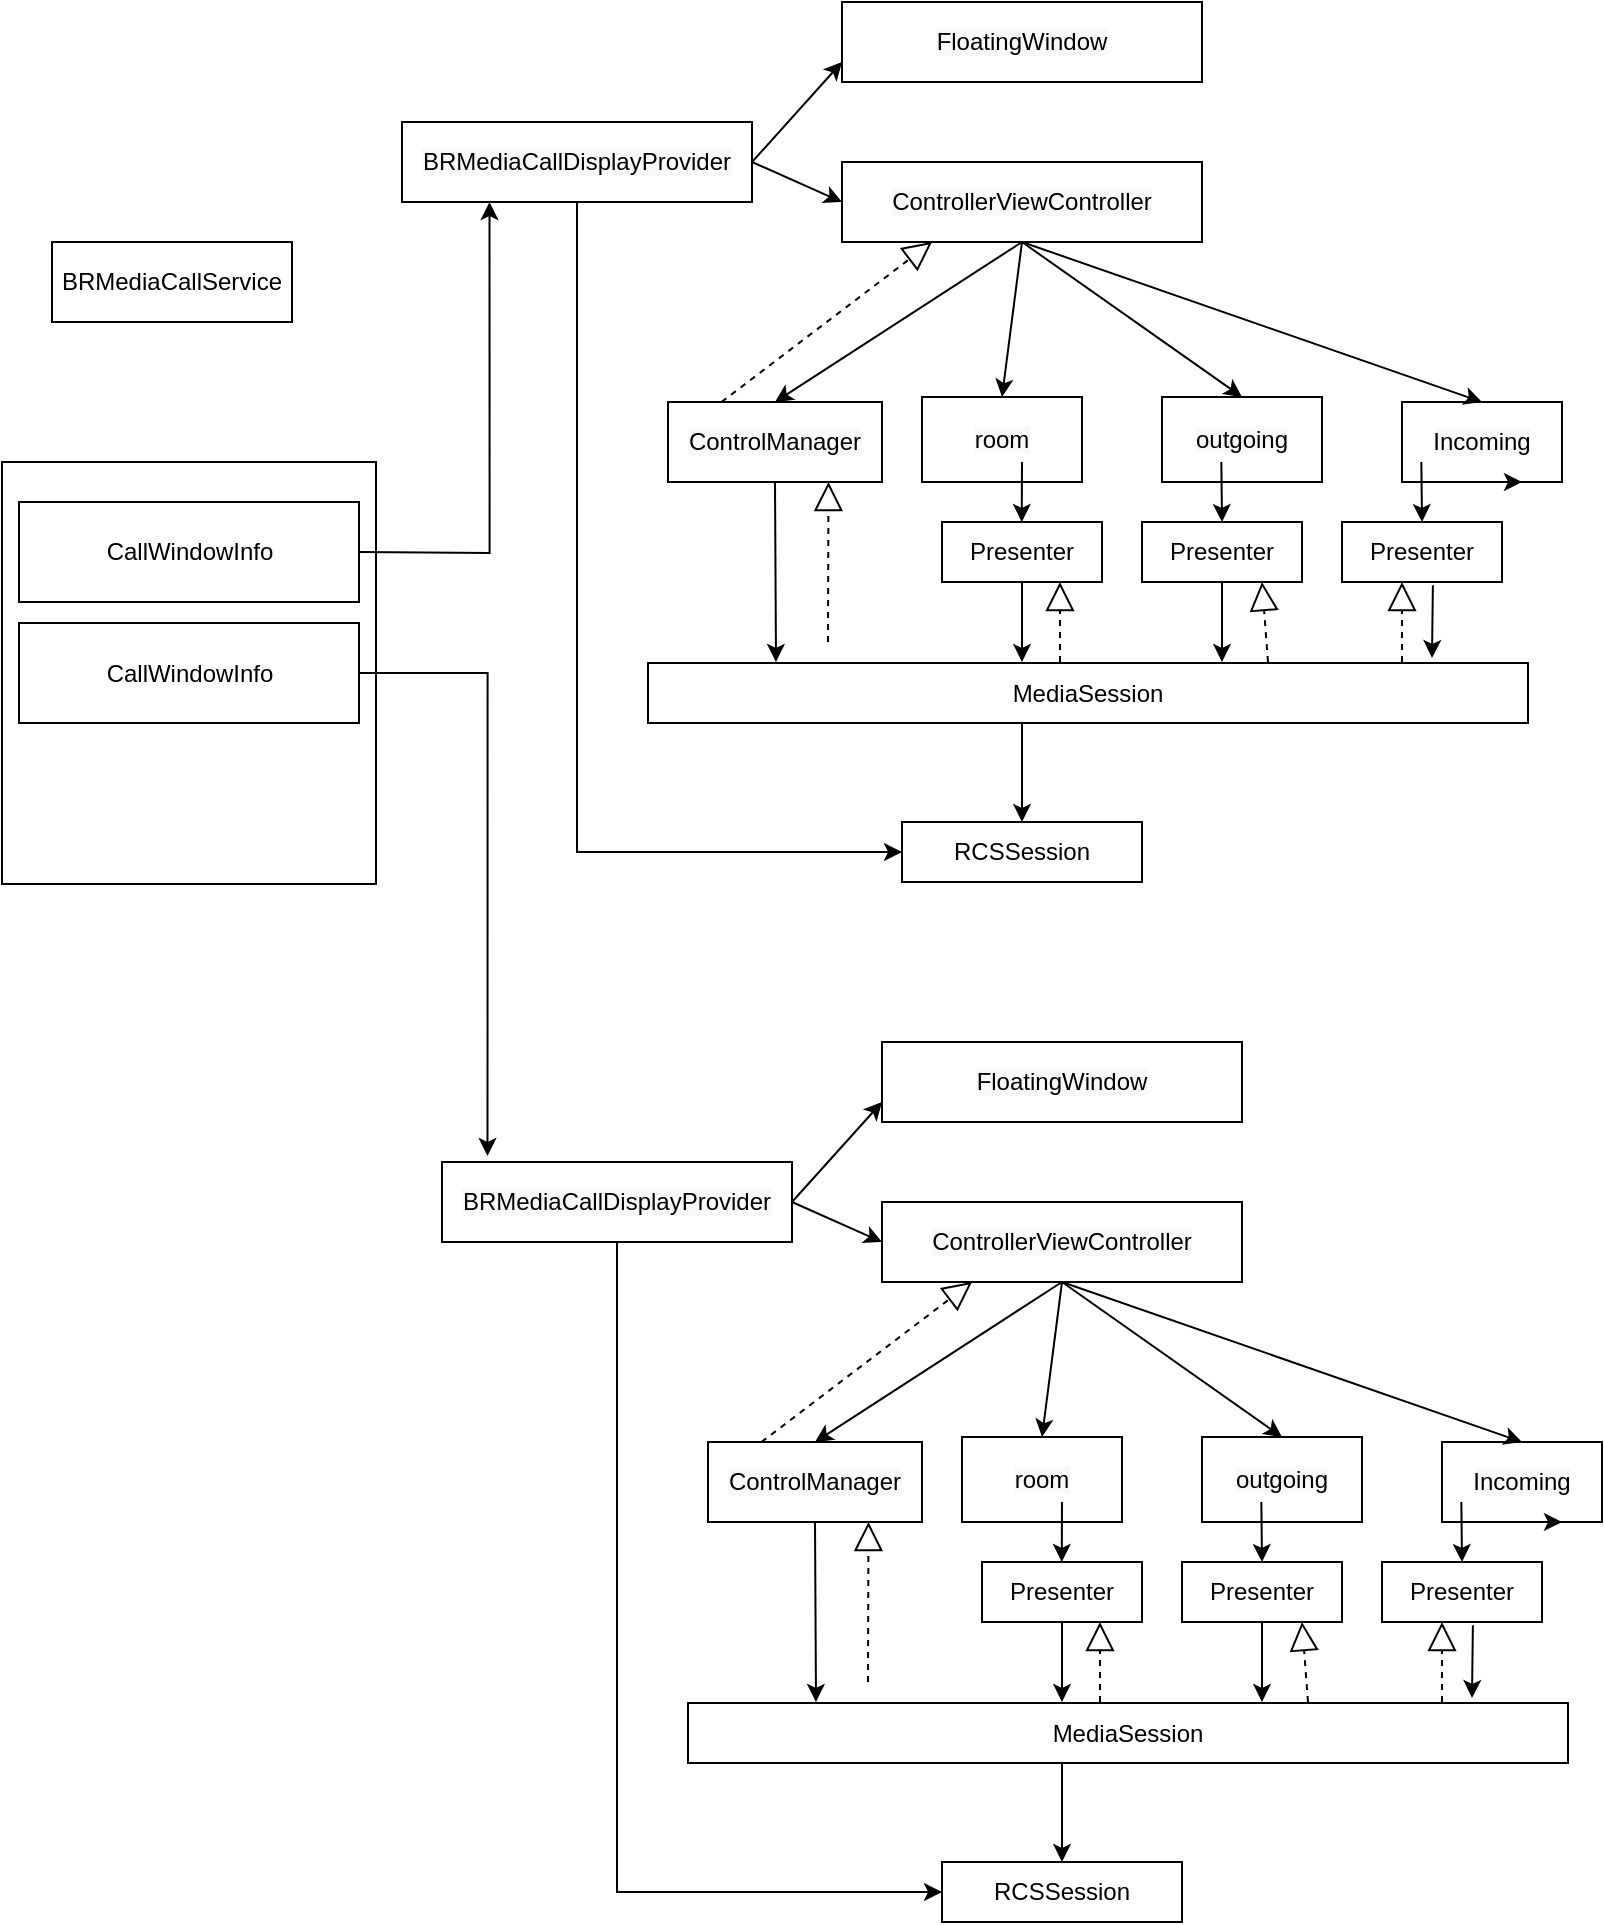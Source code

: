 <mxfile version="16.2.4" type="github">
  <diagram id="acTN-JfKOtrDDLTQ5gmf" name="第 1 页">
    <mxGraphModel dx="1380" dy="594" grid="1" gridSize="10" guides="1" tooltips="1" connect="1" arrows="1" fold="1" page="1" pageScale="1" pageWidth="827" pageHeight="1169" math="0" shadow="0">
      <root>
        <mxCell id="0" />
        <mxCell id="1" parent="0" />
        <mxCell id="Y4kB_IvztM1Yx5xasDbs-2" value="BRMediaCallService" style="rounded=0;whiteSpace=wrap;html=1;" parent="1" vertex="1">
          <mxGeometry x="32" y="220" width="120" height="40" as="geometry" />
        </mxCell>
        <mxCell id="i35a-79PpYzdMgZfZS3p-2" style="edgeStyle=orthogonalEdgeStyle;rounded=0;orthogonalLoop=1;jettySize=auto;html=1;exitX=0.5;exitY=1;exitDx=0;exitDy=0;entryX=0;entryY=0.5;entryDx=0;entryDy=0;" parent="1" source="Y4kB_IvztM1Yx5xasDbs-4" target="Y4kB_IvztM1Yx5xasDbs-33" edge="1">
          <mxGeometry relative="1" as="geometry" />
        </mxCell>
        <mxCell id="Y4kB_IvztM1Yx5xasDbs-4" value="&lt;span style=&quot;color: rgb(0 , 0 , 0) ; font-family: &amp;#34;helvetica&amp;#34; ; font-size: 12px ; font-style: normal ; font-weight: 400 ; letter-spacing: normal ; text-align: center ; text-indent: 0px ; text-transform: none ; word-spacing: 0px ; background-color: rgb(248 , 249 , 250) ; display: inline ; float: none&quot;&gt;BRMediaCallDisplayProvider&lt;br&gt;&lt;/span&gt;" style="rounded=0;whiteSpace=wrap;html=1;" parent="1" vertex="1">
          <mxGeometry x="207" y="160" width="175" height="40" as="geometry" />
        </mxCell>
        <mxCell id="Y4kB_IvztM1Yx5xasDbs-5" value="&lt;span style=&quot;color: rgb(0 , 0 , 0) ; font-family: &amp;#34;helvetica&amp;#34; ; font-size: 12px ; font-style: normal ; font-weight: 400 ; letter-spacing: normal ; text-align: center ; text-indent: 0px ; text-transform: none ; word-spacing: 0px ; background-color: rgb(248 , 249 , 250) ; display: inline ; float: none&quot;&gt;FloatingWindow&lt;br&gt;&lt;/span&gt;" style="rounded=0;whiteSpace=wrap;html=1;" parent="1" vertex="1">
          <mxGeometry x="427" y="100" width="180" height="40" as="geometry" />
        </mxCell>
        <mxCell id="Y4kB_IvztM1Yx5xasDbs-6" value="&lt;span style=&quot;color: rgb(0 , 0 , 0) ; font-family: &amp;#34;helvetica&amp;#34; ; font-size: 12px ; font-style: normal ; font-weight: 400 ; letter-spacing: normal ; text-align: center ; text-indent: 0px ; text-transform: none ; word-spacing: 0px ; background-color: rgb(248 , 249 , 250) ; display: inline ; float: none&quot;&gt;ControllerViewController&lt;br&gt;&lt;/span&gt;" style="rounded=0;whiteSpace=wrap;html=1;" parent="1" vertex="1">
          <mxGeometry x="427" y="180" width="180" height="40" as="geometry" />
        </mxCell>
        <mxCell id="Y4kB_IvztM1Yx5xasDbs-8" value="" style="endArrow=classic;html=1;rounded=0;entryX=0;entryY=0.75;entryDx=0;entryDy=0;exitX=1;exitY=0.5;exitDx=0;exitDy=0;" parent="1" source="Y4kB_IvztM1Yx5xasDbs-4" target="Y4kB_IvztM1Yx5xasDbs-5" edge="1">
          <mxGeometry width="50" height="50" relative="1" as="geometry">
            <mxPoint x="487" y="440" as="sourcePoint" />
            <mxPoint x="537" y="390" as="targetPoint" />
          </mxGeometry>
        </mxCell>
        <mxCell id="Y4kB_IvztM1Yx5xasDbs-11" value="" style="endArrow=classic;html=1;rounded=0;entryX=0;entryY=0.5;entryDx=0;entryDy=0;exitX=1;exitY=0.5;exitDx=0;exitDy=0;" parent="1" source="Y4kB_IvztM1Yx5xasDbs-4" target="Y4kB_IvztM1Yx5xasDbs-6" edge="1">
          <mxGeometry width="50" height="50" relative="1" as="geometry">
            <mxPoint x="267" y="340" as="sourcePoint" />
            <mxPoint x="347" y="300" as="targetPoint" />
          </mxGeometry>
        </mxCell>
        <mxCell id="Y4kB_IvztM1Yx5xasDbs-14" value="&lt;span style=&quot;color: rgb(0 , 0 , 0) ; font-family: &amp;#34;helvetica&amp;#34; ; font-size: 12px ; font-style: normal ; font-weight: 400 ; letter-spacing: normal ; text-align: center ; text-indent: 0px ; text-transform: none ; word-spacing: 0px ; background-color: rgb(248 , 249 , 250) ; display: inline ; float: none&quot;&gt;Incoming&lt;br&gt;&lt;/span&gt;" style="rounded=0;whiteSpace=wrap;html=1;" parent="1" vertex="1">
          <mxGeometry x="707" y="300" width="80" height="40" as="geometry" />
        </mxCell>
        <mxCell id="Y4kB_IvztM1Yx5xasDbs-15" value="&lt;span style=&quot;color: rgb(0 , 0 , 0) ; font-family: &amp;#34;helvetica&amp;#34; ; font-size: 12px ; font-style: normal ; font-weight: 400 ; letter-spacing: normal ; text-align: center ; text-indent: 0px ; text-transform: none ; word-spacing: 0px ; background-color: rgb(248 , 249 , 250) ; display: inline ; float: none&quot;&gt;outgoing&lt;br&gt;&lt;/span&gt;" style="rounded=0;whiteSpace=wrap;html=1;" parent="1" vertex="1">
          <mxGeometry x="587" y="297.5" width="80" height="42.5" as="geometry" />
        </mxCell>
        <mxCell id="Y4kB_IvztM1Yx5xasDbs-16" value="&lt;span style=&quot;color: rgb(0 , 0 , 0) ; font-family: &amp;#34;helvetica&amp;#34; ; font-size: 12px ; font-style: normal ; font-weight: 400 ; letter-spacing: normal ; text-align: center ; text-indent: 0px ; text-transform: none ; word-spacing: 0px ; background-color: rgb(248 , 249 , 250) ; display: inline ; float: none&quot;&gt;room&lt;br&gt;&lt;/span&gt;" style="rounded=0;whiteSpace=wrap;html=1;" parent="1" vertex="1">
          <mxGeometry x="467" y="297.5" width="80" height="42.5" as="geometry" />
        </mxCell>
        <mxCell id="Y4kB_IvztM1Yx5xasDbs-20" value="&lt;span style=&quot;color: rgb(0 , 0 , 0) ; font-family: &amp;#34;helvetica&amp;#34; ; font-size: 12px ; font-style: normal ; font-weight: 400 ; letter-spacing: normal ; text-align: center ; text-indent: 0px ; text-transform: none ; word-spacing: 0px ; background-color: rgb(248 , 249 , 250) ; display: inline ; float: none&quot;&gt;ControlManager&lt;br&gt;&lt;/span&gt;" style="rounded=0;whiteSpace=wrap;html=1;" parent="1" vertex="1">
          <mxGeometry x="340" y="300" width="107" height="40" as="geometry" />
        </mxCell>
        <mxCell id="Y4kB_IvztM1Yx5xasDbs-25" value="MediaSession" style="rounded=0;whiteSpace=wrap;html=1;" parent="1" vertex="1">
          <mxGeometry x="330" y="430.5" width="440" height="30" as="geometry" />
        </mxCell>
        <mxCell id="Y4kB_IvztM1Yx5xasDbs-33" value="RCSSession" style="rounded=0;whiteSpace=wrap;html=1;" parent="1" vertex="1">
          <mxGeometry x="457" y="510" width="120" height="30" as="geometry" />
        </mxCell>
        <mxCell id="Y4kB_IvztM1Yx5xasDbs-35" value="" style="endArrow=classic;html=1;rounded=0;exitX=0.5;exitY=1;exitDx=0;exitDy=0;entryX=0.5;entryY=0;entryDx=0;entryDy=0;" parent="1" source="Y4kB_IvztM1Yx5xasDbs-6" target="Y4kB_IvztM1Yx5xasDbs-20" edge="1">
          <mxGeometry width="50" height="50" relative="1" as="geometry">
            <mxPoint x="487" y="420" as="sourcePoint" />
            <mxPoint x="537" y="370" as="targetPoint" />
          </mxGeometry>
        </mxCell>
        <mxCell id="Y4kB_IvztM1Yx5xasDbs-36" value="" style="endArrow=classic;html=1;rounded=0;entryX=0.5;entryY=0;entryDx=0;entryDy=0;" parent="1" target="Y4kB_IvztM1Yx5xasDbs-16" edge="1">
          <mxGeometry width="50" height="50" relative="1" as="geometry">
            <mxPoint x="517" y="220" as="sourcePoint" />
            <mxPoint x="177" y="300" as="targetPoint" />
          </mxGeometry>
        </mxCell>
        <mxCell id="Y4kB_IvztM1Yx5xasDbs-37" value="" style="endArrow=classic;html=1;rounded=0;entryX=0.5;entryY=0;entryDx=0;entryDy=0;" parent="1" target="Y4kB_IvztM1Yx5xasDbs-15" edge="1">
          <mxGeometry width="50" height="50" relative="1" as="geometry">
            <mxPoint x="517" y="220" as="sourcePoint" />
            <mxPoint x="177" y="300" as="targetPoint" />
          </mxGeometry>
        </mxCell>
        <mxCell id="Y4kB_IvztM1Yx5xasDbs-38" value="" style="endArrow=classic;html=1;rounded=0;exitX=0.5;exitY=1;exitDx=0;exitDy=0;entryX=0.5;entryY=0;entryDx=0;entryDy=0;" parent="1" source="Y4kB_IvztM1Yx5xasDbs-6" target="Y4kB_IvztM1Yx5xasDbs-14" edge="1">
          <mxGeometry width="50" height="50" relative="1" as="geometry">
            <mxPoint x="392" y="260" as="sourcePoint" />
            <mxPoint x="202" y="330" as="targetPoint" />
          </mxGeometry>
        </mxCell>
        <mxCell id="Y4kB_IvztM1Yx5xasDbs-39" value="" style="endArrow=classic;html=1;rounded=0;exitX=0.5;exitY=1;exitDx=0;exitDy=0;" parent="1" source="Y4kB_IvztM1Yx5xasDbs-20" edge="1">
          <mxGeometry width="50" height="50" relative="1" as="geometry">
            <mxPoint x="612" y="270" as="sourcePoint" />
            <mxPoint x="394" y="430" as="targetPoint" />
            <Array as="points" />
          </mxGeometry>
        </mxCell>
        <mxCell id="Y4kB_IvztM1Yx5xasDbs-40" value="" style="endArrow=classic;html=1;rounded=0;entryX=0.5;entryY=0;entryDx=0;entryDy=0;" parent="1" target="Y4kB_IvztM1Yx5xasDbs-33" edge="1">
          <mxGeometry width="50" height="50" relative="1" as="geometry">
            <mxPoint x="517" y="460" as="sourcePoint" />
            <mxPoint x="432" y="350" as="targetPoint" />
          </mxGeometry>
        </mxCell>
        <mxCell id="Y4kB_IvztM1Yx5xasDbs-41" value="Presenter" style="rounded=0;whiteSpace=wrap;html=1;" parent="1" vertex="1">
          <mxGeometry x="477" y="360" width="80" height="30" as="geometry" />
        </mxCell>
        <mxCell id="Y4kB_IvztM1Yx5xasDbs-42" value="Presenter" style="rounded=0;whiteSpace=wrap;html=1;" parent="1" vertex="1">
          <mxGeometry x="577" y="360" width="80" height="30" as="geometry" />
        </mxCell>
        <mxCell id="Y4kB_IvztM1Yx5xasDbs-43" value="Presenter" style="rounded=0;whiteSpace=wrap;html=1;" parent="1" vertex="1">
          <mxGeometry x="677" y="360" width="80" height="30" as="geometry" />
        </mxCell>
        <mxCell id="Y4kB_IvztM1Yx5xasDbs-44" value="" style="endArrow=classic;html=1;rounded=0;exitX=0.5;exitY=1;exitDx=0;exitDy=0;" parent="1" source="Y4kB_IvztM1Yx5xasDbs-41" edge="1">
          <mxGeometry width="50" height="50" relative="1" as="geometry">
            <mxPoint x="517" y="420" as="sourcePoint" />
            <mxPoint x="517" y="430" as="targetPoint" />
          </mxGeometry>
        </mxCell>
        <mxCell id="Y4kB_IvztM1Yx5xasDbs-47" value="" style="endArrow=classic;html=1;rounded=0;exitX=0.5;exitY=1;exitDx=0;exitDy=0;" parent="1" source="Y4kB_IvztM1Yx5xasDbs-42" edge="1">
          <mxGeometry width="50" height="50" relative="1" as="geometry">
            <mxPoint x="527" y="400" as="sourcePoint" />
            <mxPoint x="617" y="430" as="targetPoint" />
          </mxGeometry>
        </mxCell>
        <mxCell id="Y4kB_IvztM1Yx5xasDbs-48" value="" style="endArrow=classic;html=1;rounded=0;exitX=0.568;exitY=1.056;exitDx=0;exitDy=0;exitPerimeter=0;" parent="1" source="Y4kB_IvztM1Yx5xasDbs-43" edge="1">
          <mxGeometry width="50" height="50" relative="1" as="geometry">
            <mxPoint x="537" y="410" as="sourcePoint" />
            <mxPoint x="722" y="428" as="targetPoint" />
          </mxGeometry>
        </mxCell>
        <mxCell id="Y4kB_IvztM1Yx5xasDbs-49" value="" style="endArrow=classic;html=1;rounded=0;entryX=0.455;entryY=-0.087;entryDx=0;entryDy=0;entryPerimeter=0;" parent="1" edge="1">
          <mxGeometry width="50" height="50" relative="1" as="geometry">
            <mxPoint x="517" y="330" as="sourcePoint" />
            <mxPoint x="516.88" y="360" as="targetPoint" />
          </mxGeometry>
        </mxCell>
        <mxCell id="Y4kB_IvztM1Yx5xasDbs-50" value="" style="endArrow=classic;html=1;rounded=0;exitX=0.5;exitY=1;exitDx=0;exitDy=0;" parent="1" edge="1">
          <mxGeometry width="50" height="50" relative="1" as="geometry">
            <mxPoint x="616.68" y="330" as="sourcePoint" />
            <mxPoint x="617" y="360" as="targetPoint" />
          </mxGeometry>
        </mxCell>
        <mxCell id="Y4kB_IvztM1Yx5xasDbs-51" value="" style="endArrow=classic;html=1;rounded=0;exitX=0.5;exitY=1;exitDx=0;exitDy=0;" parent="1" edge="1">
          <mxGeometry width="50" height="50" relative="1" as="geometry">
            <mxPoint x="716.68" y="330" as="sourcePoint" />
            <mxPoint x="717" y="360" as="targetPoint" />
          </mxGeometry>
        </mxCell>
        <mxCell id="Y4kB_IvztM1Yx5xasDbs-54" value="" style="endArrow=block;dashed=1;endFill=0;endSize=12;html=1;rounded=0;entryX=0.75;entryY=1;entryDx=0;entryDy=0;" parent="1" target="Y4kB_IvztM1Yx5xasDbs-20" edge="1">
          <mxGeometry width="160" relative="1" as="geometry">
            <mxPoint x="420" y="420" as="sourcePoint" />
            <mxPoint x="867" y="460" as="targetPoint" />
          </mxGeometry>
        </mxCell>
        <mxCell id="Y4kB_IvztM1Yx5xasDbs-55" value="" style="endArrow=block;dashed=1;endFill=0;endSize=12;html=1;rounded=0;entryX=0.518;entryY=1.1;entryDx=0;entryDy=0;entryPerimeter=0;" parent="1" edge="1">
          <mxGeometry width="160" relative="1" as="geometry">
            <mxPoint x="707" y="430" as="sourcePoint" />
            <mxPoint x="707.0" y="390" as="targetPoint" />
          </mxGeometry>
        </mxCell>
        <mxCell id="Y4kB_IvztM1Yx5xasDbs-56" value="" style="endArrow=block;dashed=1;endFill=0;endSize=12;html=1;rounded=0;entryX=0.518;entryY=1.1;entryDx=0;entryDy=0;entryPerimeter=0;" parent="1" edge="1">
          <mxGeometry width="160" relative="1" as="geometry">
            <mxPoint x="640" y="430" as="sourcePoint" />
            <mxPoint x="637" y="390" as="targetPoint" />
          </mxGeometry>
        </mxCell>
        <mxCell id="Y4kB_IvztM1Yx5xasDbs-57" value="" style="endArrow=block;dashed=1;endFill=0;endSize=12;html=1;rounded=0;entryX=0.518;entryY=1.1;entryDx=0;entryDy=0;entryPerimeter=0;" parent="1" edge="1">
          <mxGeometry width="160" relative="1" as="geometry">
            <mxPoint x="536" y="430" as="sourcePoint" />
            <mxPoint x="535.96" y="390" as="targetPoint" />
          </mxGeometry>
        </mxCell>
        <mxCell id="Y4kB_IvztM1Yx5xasDbs-58" value="" style="endArrow=block;dashed=1;endFill=0;endSize=12;html=1;rounded=0;exitX=0.25;exitY=0;exitDx=0;exitDy=0;entryX=0.25;entryY=1;entryDx=0;entryDy=0;" parent="1" source="Y4kB_IvztM1Yx5xasDbs-20" target="Y4kB_IvztM1Yx5xasDbs-6" edge="1">
          <mxGeometry width="160" relative="1" as="geometry">
            <mxPoint x="159.08" y="300" as="sourcePoint" />
            <mxPoint x="312" y="230" as="targetPoint" />
          </mxGeometry>
        </mxCell>
        <mxCell id="wlhcTxPOYqE-Y0xlIYoe-1" style="edgeStyle=orthogonalEdgeStyle;rounded=0;orthogonalLoop=1;jettySize=auto;html=1;exitX=0.5;exitY=1;exitDx=0;exitDy=0;entryX=0.75;entryY=1;entryDx=0;entryDy=0;" parent="1" source="Y4kB_IvztM1Yx5xasDbs-14" target="Y4kB_IvztM1Yx5xasDbs-14" edge="1">
          <mxGeometry relative="1" as="geometry" />
        </mxCell>
        <mxCell id="wlhcTxPOYqE-Y0xlIYoe-3" value="&lt;br&gt;&lt;br&gt;&lt;br&gt;&lt;br&gt;&lt;br&gt;&lt;br&gt;&lt;br&gt;&lt;br&gt;&lt;br&gt;&lt;br&gt;&lt;br&gt;&lt;p class=&quot;p1&quot;&gt;&lt;/p&gt;&lt;br&gt;&lt;br&gt;" style="rounded=0;whiteSpace=wrap;html=1;" parent="1" vertex="1">
          <mxGeometry x="7" y="330" width="187" height="211" as="geometry" />
        </mxCell>
        <mxCell id="wlhcTxPOYqE-Y0xlIYoe-8" style="edgeStyle=orthogonalEdgeStyle;rounded=0;orthogonalLoop=1;jettySize=auto;html=1;exitX=1;exitY=0.5;exitDx=0;exitDy=0;entryX=0.25;entryY=1;entryDx=0;entryDy=0;" parent="1" target="Y4kB_IvztM1Yx5xasDbs-4" edge="1">
          <mxGeometry relative="1" as="geometry">
            <mxPoint x="185.5" y="375" as="sourcePoint" />
          </mxGeometry>
        </mxCell>
        <mxCell id="i35a-79PpYzdMgZfZS3p-69" style="edgeStyle=orthogonalEdgeStyle;rounded=0;orthogonalLoop=1;jettySize=auto;html=1;exitX=1;exitY=0.5;exitDx=0;exitDy=0;entryX=0.13;entryY=-0.075;entryDx=0;entryDy=0;entryPerimeter=0;" parent="1" source="wlhcTxPOYqE-Y0xlIYoe-5" target="i35a-79PpYzdMgZfZS3p-37" edge="1">
          <mxGeometry relative="1" as="geometry" />
        </mxCell>
        <mxCell id="wlhcTxPOYqE-Y0xlIYoe-5" value="CallWindowInfo" style="rounded=0;whiteSpace=wrap;html=1;" parent="1" vertex="1">
          <mxGeometry x="15.5" y="410.5" width="170" height="50" as="geometry" />
        </mxCell>
        <mxCell id="i35a-79PpYzdMgZfZS3p-36" style="edgeStyle=orthogonalEdgeStyle;rounded=0;orthogonalLoop=1;jettySize=auto;html=1;exitX=0.5;exitY=1;exitDx=0;exitDy=0;entryX=0;entryY=0.5;entryDx=0;entryDy=0;" parent="1" source="i35a-79PpYzdMgZfZS3p-37" target="i35a-79PpYzdMgZfZS3p-47" edge="1">
          <mxGeometry relative="1" as="geometry" />
        </mxCell>
        <mxCell id="i35a-79PpYzdMgZfZS3p-37" value="&lt;span style=&quot;color: rgb(0 , 0 , 0) ; font-family: &amp;#34;helvetica&amp;#34; ; font-size: 12px ; font-style: normal ; font-weight: 400 ; letter-spacing: normal ; text-align: center ; text-indent: 0px ; text-transform: none ; word-spacing: 0px ; background-color: rgb(248 , 249 , 250) ; display: inline ; float: none&quot;&gt;BRMediaCallDisplayProvider&lt;br&gt;&lt;/span&gt;" style="rounded=0;whiteSpace=wrap;html=1;" parent="1" vertex="1">
          <mxGeometry x="227" y="680" width="175" height="40" as="geometry" />
        </mxCell>
        <mxCell id="i35a-79PpYzdMgZfZS3p-38" value="&lt;span style=&quot;color: rgb(0 , 0 , 0) ; font-family: &amp;#34;helvetica&amp;#34; ; font-size: 12px ; font-style: normal ; font-weight: 400 ; letter-spacing: normal ; text-align: center ; text-indent: 0px ; text-transform: none ; word-spacing: 0px ; background-color: rgb(248 , 249 , 250) ; display: inline ; float: none&quot;&gt;FloatingWindow&lt;br&gt;&lt;/span&gt;" style="rounded=0;whiteSpace=wrap;html=1;" parent="1" vertex="1">
          <mxGeometry x="447" y="620" width="180" height="40" as="geometry" />
        </mxCell>
        <mxCell id="i35a-79PpYzdMgZfZS3p-39" value="&lt;span style=&quot;color: rgb(0 , 0 , 0) ; font-family: &amp;#34;helvetica&amp;#34; ; font-size: 12px ; font-style: normal ; font-weight: 400 ; letter-spacing: normal ; text-align: center ; text-indent: 0px ; text-transform: none ; word-spacing: 0px ; background-color: rgb(248 , 249 , 250) ; display: inline ; float: none&quot;&gt;ControllerViewController&lt;br&gt;&lt;/span&gt;" style="rounded=0;whiteSpace=wrap;html=1;" parent="1" vertex="1">
          <mxGeometry x="447" y="700" width="180" height="40" as="geometry" />
        </mxCell>
        <mxCell id="i35a-79PpYzdMgZfZS3p-40" value="" style="endArrow=classic;html=1;rounded=0;entryX=0;entryY=0.75;entryDx=0;entryDy=0;exitX=1;exitY=0.5;exitDx=0;exitDy=0;" parent="1" source="i35a-79PpYzdMgZfZS3p-37" target="i35a-79PpYzdMgZfZS3p-38" edge="1">
          <mxGeometry width="50" height="50" relative="1" as="geometry">
            <mxPoint x="507" y="960" as="sourcePoint" />
            <mxPoint x="557" y="910" as="targetPoint" />
          </mxGeometry>
        </mxCell>
        <mxCell id="i35a-79PpYzdMgZfZS3p-41" value="" style="endArrow=classic;html=1;rounded=0;entryX=0;entryY=0.5;entryDx=0;entryDy=0;exitX=1;exitY=0.5;exitDx=0;exitDy=0;" parent="1" source="i35a-79PpYzdMgZfZS3p-37" target="i35a-79PpYzdMgZfZS3p-39" edge="1">
          <mxGeometry width="50" height="50" relative="1" as="geometry">
            <mxPoint x="287" y="860" as="sourcePoint" />
            <mxPoint x="367" y="820" as="targetPoint" />
          </mxGeometry>
        </mxCell>
        <mxCell id="i35a-79PpYzdMgZfZS3p-42" value="&lt;span style=&quot;color: rgb(0 , 0 , 0) ; font-family: &amp;#34;helvetica&amp;#34; ; font-size: 12px ; font-style: normal ; font-weight: 400 ; letter-spacing: normal ; text-align: center ; text-indent: 0px ; text-transform: none ; word-spacing: 0px ; background-color: rgb(248 , 249 , 250) ; display: inline ; float: none&quot;&gt;Incoming&lt;br&gt;&lt;/span&gt;" style="rounded=0;whiteSpace=wrap;html=1;" parent="1" vertex="1">
          <mxGeometry x="727" y="820" width="80" height="40" as="geometry" />
        </mxCell>
        <mxCell id="i35a-79PpYzdMgZfZS3p-43" value="&lt;span style=&quot;color: rgb(0 , 0 , 0) ; font-family: &amp;#34;helvetica&amp;#34; ; font-size: 12px ; font-style: normal ; font-weight: 400 ; letter-spacing: normal ; text-align: center ; text-indent: 0px ; text-transform: none ; word-spacing: 0px ; background-color: rgb(248 , 249 , 250) ; display: inline ; float: none&quot;&gt;outgoing&lt;br&gt;&lt;/span&gt;" style="rounded=0;whiteSpace=wrap;html=1;" parent="1" vertex="1">
          <mxGeometry x="607" y="817.5" width="80" height="42.5" as="geometry" />
        </mxCell>
        <mxCell id="i35a-79PpYzdMgZfZS3p-44" value="&lt;span style=&quot;color: rgb(0 , 0 , 0) ; font-family: &amp;#34;helvetica&amp;#34; ; font-size: 12px ; font-style: normal ; font-weight: 400 ; letter-spacing: normal ; text-align: center ; text-indent: 0px ; text-transform: none ; word-spacing: 0px ; background-color: rgb(248 , 249 , 250) ; display: inline ; float: none&quot;&gt;room&lt;br&gt;&lt;/span&gt;" style="rounded=0;whiteSpace=wrap;html=1;" parent="1" vertex="1">
          <mxGeometry x="487" y="817.5" width="80" height="42.5" as="geometry" />
        </mxCell>
        <mxCell id="i35a-79PpYzdMgZfZS3p-45" value="&lt;span style=&quot;color: rgb(0 , 0 , 0) ; font-family: &amp;#34;helvetica&amp;#34; ; font-size: 12px ; font-style: normal ; font-weight: 400 ; letter-spacing: normal ; text-align: center ; text-indent: 0px ; text-transform: none ; word-spacing: 0px ; background-color: rgb(248 , 249 , 250) ; display: inline ; float: none&quot;&gt;ControlManager&lt;br&gt;&lt;/span&gt;" style="rounded=0;whiteSpace=wrap;html=1;" parent="1" vertex="1">
          <mxGeometry x="360" y="820" width="107" height="40" as="geometry" />
        </mxCell>
        <mxCell id="i35a-79PpYzdMgZfZS3p-46" value="MediaSession" style="rounded=0;whiteSpace=wrap;html=1;" parent="1" vertex="1">
          <mxGeometry x="350" y="950.5" width="440" height="30" as="geometry" />
        </mxCell>
        <mxCell id="i35a-79PpYzdMgZfZS3p-47" value="RCSSession" style="rounded=0;whiteSpace=wrap;html=1;" parent="1" vertex="1">
          <mxGeometry x="477" y="1030" width="120" height="30" as="geometry" />
        </mxCell>
        <mxCell id="i35a-79PpYzdMgZfZS3p-48" value="" style="endArrow=classic;html=1;rounded=0;exitX=0.5;exitY=1;exitDx=0;exitDy=0;entryX=0.5;entryY=0;entryDx=0;entryDy=0;" parent="1" source="i35a-79PpYzdMgZfZS3p-39" target="i35a-79PpYzdMgZfZS3p-45" edge="1">
          <mxGeometry width="50" height="50" relative="1" as="geometry">
            <mxPoint x="507" y="940" as="sourcePoint" />
            <mxPoint x="557" y="890" as="targetPoint" />
          </mxGeometry>
        </mxCell>
        <mxCell id="i35a-79PpYzdMgZfZS3p-49" value="" style="endArrow=classic;html=1;rounded=0;entryX=0.5;entryY=0;entryDx=0;entryDy=0;" parent="1" target="i35a-79PpYzdMgZfZS3p-44" edge="1">
          <mxGeometry width="50" height="50" relative="1" as="geometry">
            <mxPoint x="537" y="740" as="sourcePoint" />
            <mxPoint x="197" y="820" as="targetPoint" />
          </mxGeometry>
        </mxCell>
        <mxCell id="i35a-79PpYzdMgZfZS3p-50" value="" style="endArrow=classic;html=1;rounded=0;entryX=0.5;entryY=0;entryDx=0;entryDy=0;" parent="1" target="i35a-79PpYzdMgZfZS3p-43" edge="1">
          <mxGeometry width="50" height="50" relative="1" as="geometry">
            <mxPoint x="537" y="740" as="sourcePoint" />
            <mxPoint x="197" y="820" as="targetPoint" />
          </mxGeometry>
        </mxCell>
        <mxCell id="i35a-79PpYzdMgZfZS3p-51" value="" style="endArrow=classic;html=1;rounded=0;exitX=0.5;exitY=1;exitDx=0;exitDy=0;entryX=0.5;entryY=0;entryDx=0;entryDy=0;" parent="1" source="i35a-79PpYzdMgZfZS3p-39" target="i35a-79PpYzdMgZfZS3p-42" edge="1">
          <mxGeometry width="50" height="50" relative="1" as="geometry">
            <mxPoint x="412" y="780" as="sourcePoint" />
            <mxPoint x="222" y="850" as="targetPoint" />
          </mxGeometry>
        </mxCell>
        <mxCell id="i35a-79PpYzdMgZfZS3p-52" value="" style="endArrow=classic;html=1;rounded=0;exitX=0.5;exitY=1;exitDx=0;exitDy=0;" parent="1" source="i35a-79PpYzdMgZfZS3p-45" edge="1">
          <mxGeometry width="50" height="50" relative="1" as="geometry">
            <mxPoint x="632" y="790" as="sourcePoint" />
            <mxPoint x="414" y="950" as="targetPoint" />
            <Array as="points" />
          </mxGeometry>
        </mxCell>
        <mxCell id="i35a-79PpYzdMgZfZS3p-53" value="" style="endArrow=classic;html=1;rounded=0;entryX=0.5;entryY=0;entryDx=0;entryDy=0;" parent="1" target="i35a-79PpYzdMgZfZS3p-47" edge="1">
          <mxGeometry width="50" height="50" relative="1" as="geometry">
            <mxPoint x="537" y="980" as="sourcePoint" />
            <mxPoint x="452" y="870" as="targetPoint" />
          </mxGeometry>
        </mxCell>
        <mxCell id="i35a-79PpYzdMgZfZS3p-54" value="Presenter" style="rounded=0;whiteSpace=wrap;html=1;" parent="1" vertex="1">
          <mxGeometry x="497" y="880" width="80" height="30" as="geometry" />
        </mxCell>
        <mxCell id="i35a-79PpYzdMgZfZS3p-55" value="Presenter" style="rounded=0;whiteSpace=wrap;html=1;" parent="1" vertex="1">
          <mxGeometry x="597" y="880" width="80" height="30" as="geometry" />
        </mxCell>
        <mxCell id="i35a-79PpYzdMgZfZS3p-56" value="Presenter" style="rounded=0;whiteSpace=wrap;html=1;" parent="1" vertex="1">
          <mxGeometry x="697" y="880" width="80" height="30" as="geometry" />
        </mxCell>
        <mxCell id="i35a-79PpYzdMgZfZS3p-57" value="" style="endArrow=classic;html=1;rounded=0;exitX=0.5;exitY=1;exitDx=0;exitDy=0;" parent="1" source="i35a-79PpYzdMgZfZS3p-54" edge="1">
          <mxGeometry width="50" height="50" relative="1" as="geometry">
            <mxPoint x="537" y="940" as="sourcePoint" />
            <mxPoint x="537" y="950" as="targetPoint" />
          </mxGeometry>
        </mxCell>
        <mxCell id="i35a-79PpYzdMgZfZS3p-58" value="" style="endArrow=classic;html=1;rounded=0;exitX=0.5;exitY=1;exitDx=0;exitDy=0;" parent="1" source="i35a-79PpYzdMgZfZS3p-55" edge="1">
          <mxGeometry width="50" height="50" relative="1" as="geometry">
            <mxPoint x="547" y="920" as="sourcePoint" />
            <mxPoint x="637" y="950" as="targetPoint" />
          </mxGeometry>
        </mxCell>
        <mxCell id="i35a-79PpYzdMgZfZS3p-59" value="" style="endArrow=classic;html=1;rounded=0;exitX=0.568;exitY=1.056;exitDx=0;exitDy=0;exitPerimeter=0;" parent="1" source="i35a-79PpYzdMgZfZS3p-56" edge="1">
          <mxGeometry width="50" height="50" relative="1" as="geometry">
            <mxPoint x="557" y="930" as="sourcePoint" />
            <mxPoint x="742" y="948" as="targetPoint" />
          </mxGeometry>
        </mxCell>
        <mxCell id="i35a-79PpYzdMgZfZS3p-60" value="" style="endArrow=classic;html=1;rounded=0;entryX=0.455;entryY=-0.087;entryDx=0;entryDy=0;entryPerimeter=0;" parent="1" edge="1">
          <mxGeometry width="50" height="50" relative="1" as="geometry">
            <mxPoint x="537" y="850" as="sourcePoint" />
            <mxPoint x="536.88" y="880" as="targetPoint" />
          </mxGeometry>
        </mxCell>
        <mxCell id="i35a-79PpYzdMgZfZS3p-61" value="" style="endArrow=classic;html=1;rounded=0;exitX=0.5;exitY=1;exitDx=0;exitDy=0;" parent="1" edge="1">
          <mxGeometry width="50" height="50" relative="1" as="geometry">
            <mxPoint x="636.68" y="850" as="sourcePoint" />
            <mxPoint x="637" y="880" as="targetPoint" />
          </mxGeometry>
        </mxCell>
        <mxCell id="i35a-79PpYzdMgZfZS3p-62" value="" style="endArrow=classic;html=1;rounded=0;exitX=0.5;exitY=1;exitDx=0;exitDy=0;" parent="1" edge="1">
          <mxGeometry width="50" height="50" relative="1" as="geometry">
            <mxPoint x="736.68" y="850" as="sourcePoint" />
            <mxPoint x="737" y="880" as="targetPoint" />
          </mxGeometry>
        </mxCell>
        <mxCell id="i35a-79PpYzdMgZfZS3p-63" value="" style="endArrow=block;dashed=1;endFill=0;endSize=12;html=1;rounded=0;entryX=0.75;entryY=1;entryDx=0;entryDy=0;" parent="1" target="i35a-79PpYzdMgZfZS3p-45" edge="1">
          <mxGeometry width="160" relative="1" as="geometry">
            <mxPoint x="440" y="940" as="sourcePoint" />
            <mxPoint x="887" y="980" as="targetPoint" />
          </mxGeometry>
        </mxCell>
        <mxCell id="i35a-79PpYzdMgZfZS3p-64" value="" style="endArrow=block;dashed=1;endFill=0;endSize=12;html=1;rounded=0;entryX=0.518;entryY=1.1;entryDx=0;entryDy=0;entryPerimeter=0;" parent="1" edge="1">
          <mxGeometry width="160" relative="1" as="geometry">
            <mxPoint x="727" y="950" as="sourcePoint" />
            <mxPoint x="727" y="910" as="targetPoint" />
          </mxGeometry>
        </mxCell>
        <mxCell id="i35a-79PpYzdMgZfZS3p-65" value="" style="endArrow=block;dashed=1;endFill=0;endSize=12;html=1;rounded=0;entryX=0.518;entryY=1.1;entryDx=0;entryDy=0;entryPerimeter=0;" parent="1" edge="1">
          <mxGeometry width="160" relative="1" as="geometry">
            <mxPoint x="660" y="950" as="sourcePoint" />
            <mxPoint x="657" y="910" as="targetPoint" />
          </mxGeometry>
        </mxCell>
        <mxCell id="i35a-79PpYzdMgZfZS3p-66" value="" style="endArrow=block;dashed=1;endFill=0;endSize=12;html=1;rounded=0;entryX=0.518;entryY=1.1;entryDx=0;entryDy=0;entryPerimeter=0;" parent="1" edge="1">
          <mxGeometry width="160" relative="1" as="geometry">
            <mxPoint x="556" y="950" as="sourcePoint" />
            <mxPoint x="555.96" y="910" as="targetPoint" />
          </mxGeometry>
        </mxCell>
        <mxCell id="i35a-79PpYzdMgZfZS3p-67" value="" style="endArrow=block;dashed=1;endFill=0;endSize=12;html=1;rounded=0;exitX=0.25;exitY=0;exitDx=0;exitDy=0;entryX=0.25;entryY=1;entryDx=0;entryDy=0;" parent="1" source="i35a-79PpYzdMgZfZS3p-45" target="i35a-79PpYzdMgZfZS3p-39" edge="1">
          <mxGeometry width="160" relative="1" as="geometry">
            <mxPoint x="179.08" y="820" as="sourcePoint" />
            <mxPoint x="332" y="750" as="targetPoint" />
          </mxGeometry>
        </mxCell>
        <mxCell id="i35a-79PpYzdMgZfZS3p-68" style="edgeStyle=orthogonalEdgeStyle;rounded=0;orthogonalLoop=1;jettySize=auto;html=1;exitX=0.5;exitY=1;exitDx=0;exitDy=0;entryX=0.75;entryY=1;entryDx=0;entryDy=0;" parent="1" source="i35a-79PpYzdMgZfZS3p-42" target="i35a-79PpYzdMgZfZS3p-42" edge="1">
          <mxGeometry relative="1" as="geometry" />
        </mxCell>
        <mxCell id="i35a-79PpYzdMgZfZS3p-71" value="CallWindowInfo" style="rounded=0;whiteSpace=wrap;html=1;" parent="1" vertex="1">
          <mxGeometry x="15.5" y="350" width="170" height="50" as="geometry" />
        </mxCell>
      </root>
    </mxGraphModel>
  </diagram>
</mxfile>
